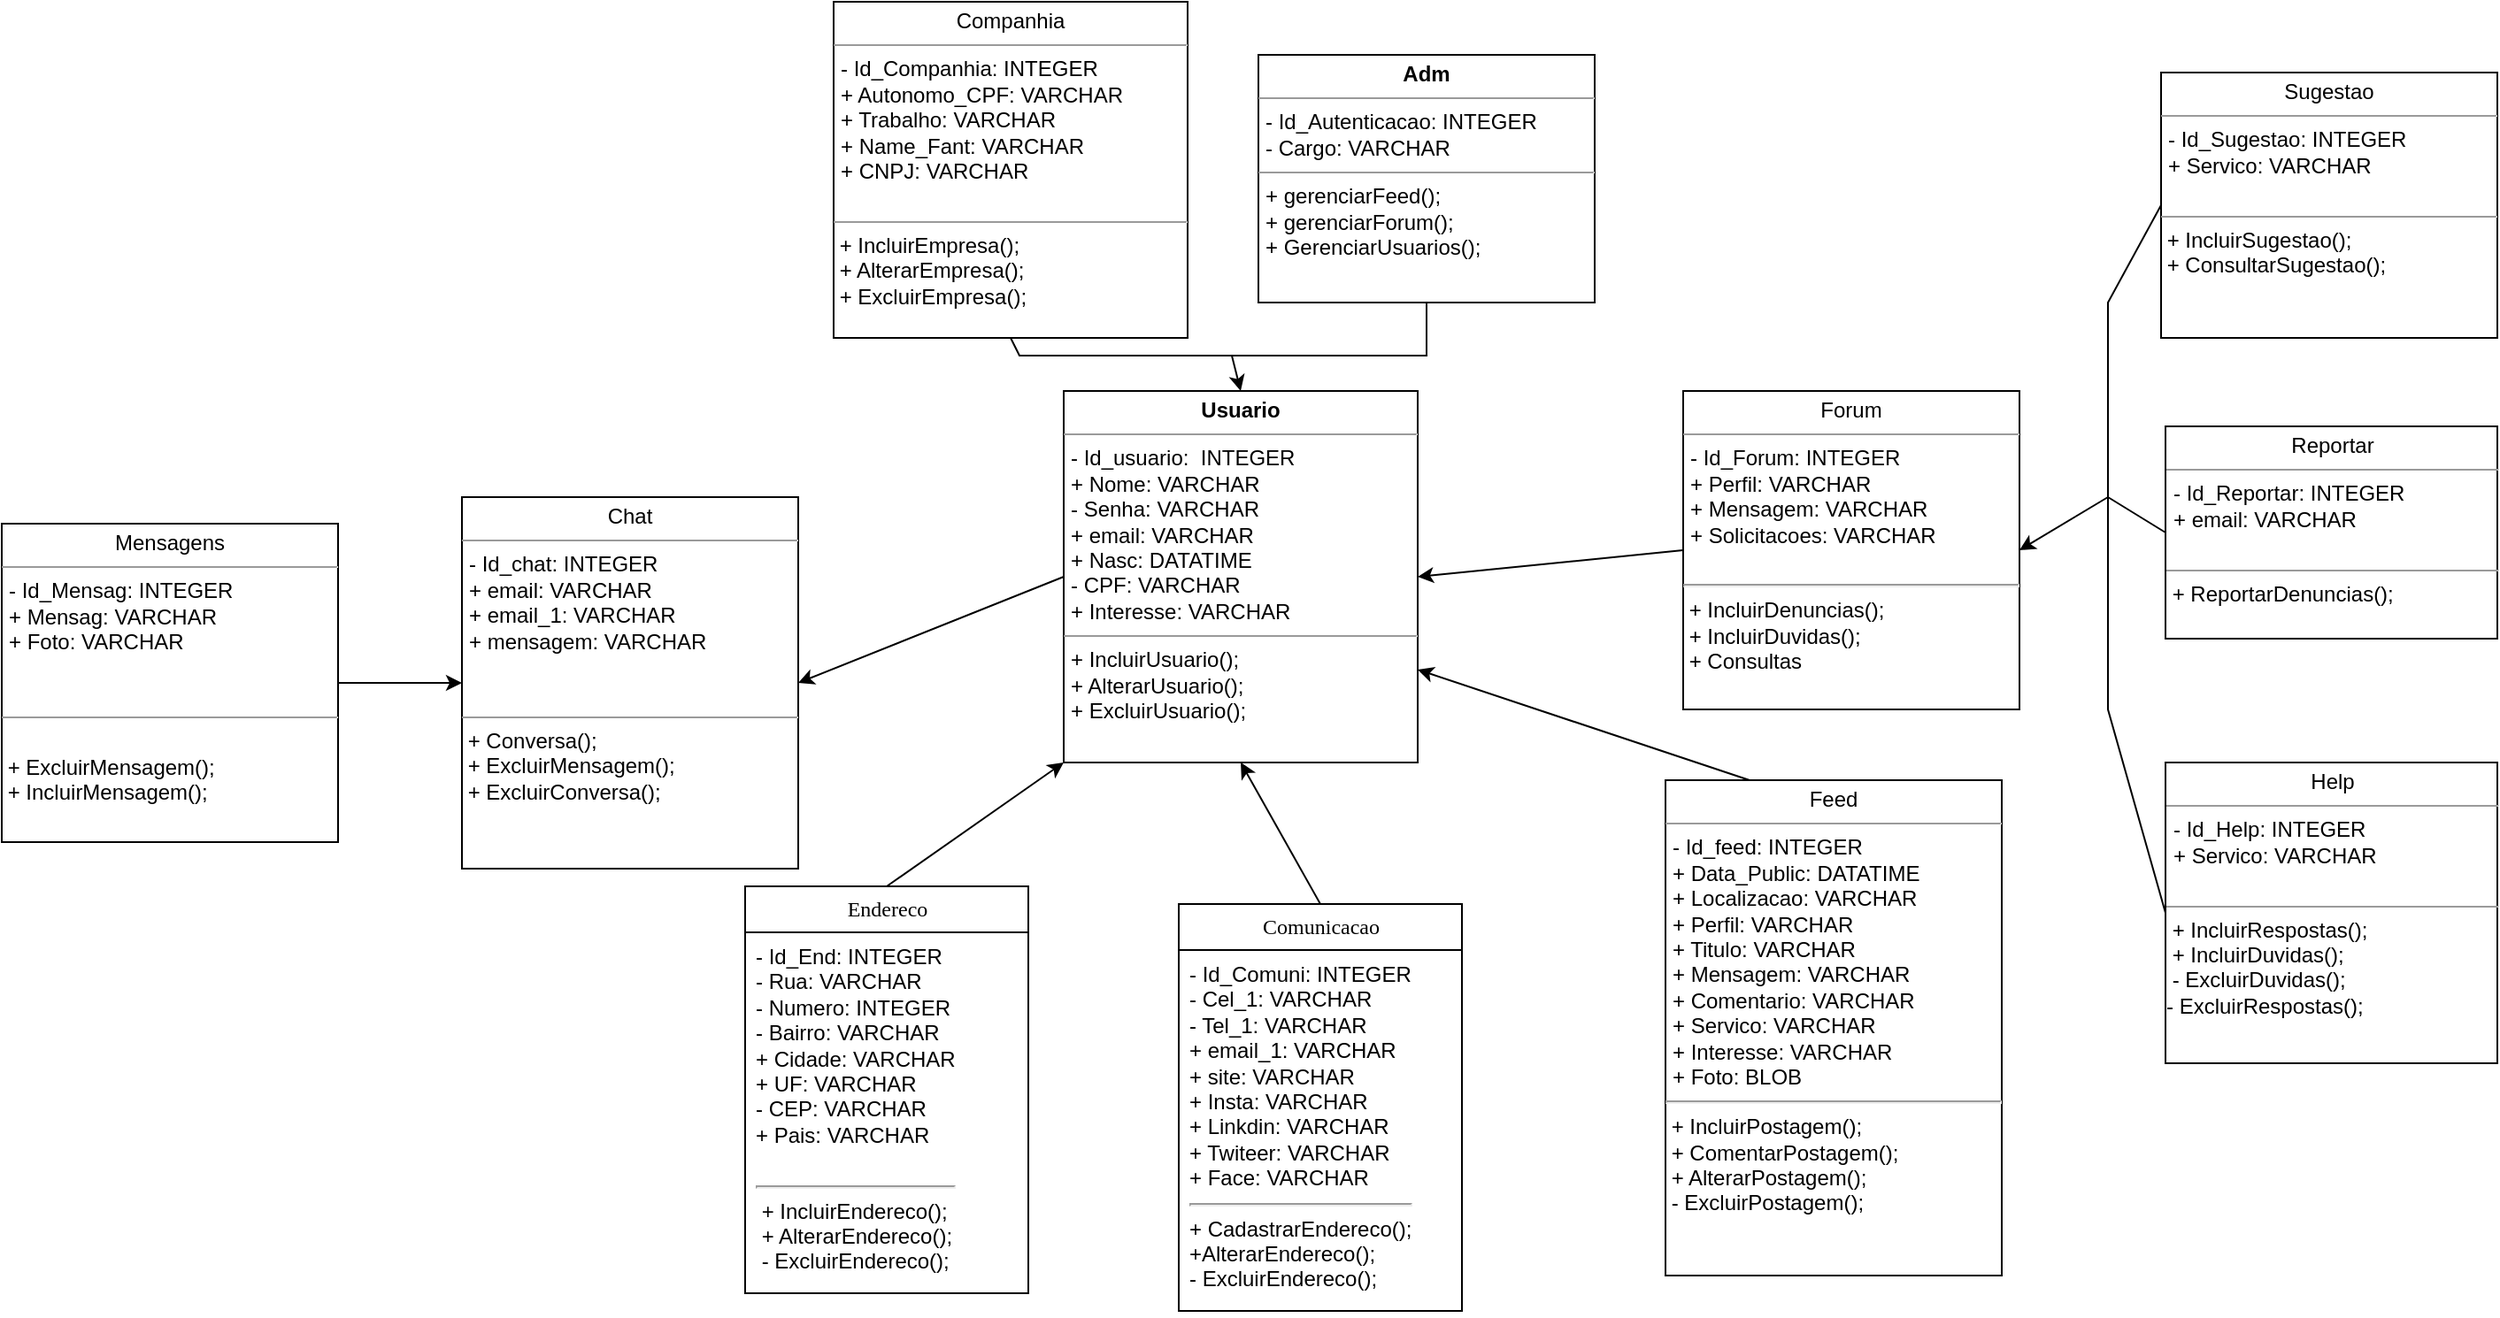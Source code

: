 <mxfile version="18.1.2" type="github">
  <diagram name="Page-1" id="c4acf3e9-155e-7222-9cf6-157b1a14988f">
    <mxGraphModel dx="2419" dy="737" grid="1" gridSize="10" guides="1" tooltips="1" connect="1" arrows="1" fold="1" page="1" pageScale="1" pageWidth="850" pageHeight="1100" background="none" math="0" shadow="0">
      <root>
        <mxCell id="0" />
        <mxCell id="1" parent="0" />
        <mxCell id="5d2195bd80daf111-5" value="&lt;font style=&quot;font-size: 12px&quot;&gt;Endereco&lt;/font&gt;" style="swimlane;html=1;fontStyle=0;childLayout=stackLayout;horizontal=1;startSize=26;fillColor=none;horizontalStack=0;resizeParent=1;resizeLast=0;collapsible=1;marginBottom=0;swimlaneFillColor=#ffffff;rounded=0;shadow=0;comic=0;labelBackgroundColor=none;strokeWidth=1;fontFamily=Verdana;fontSize=10;align=center;" parent="1" vertex="1">
          <mxGeometry x="30" y="570" width="160" height="230" as="geometry">
            <mxRectangle x="50" y="530" width="70" height="26" as="alternateBounds" />
          </mxGeometry>
        </mxCell>
        <mxCell id="5d2195bd80daf111-7" value="&lt;div&gt;- Id_End: INTEGER&lt;br&gt;&lt;/div&gt;&lt;div&gt;- Rua: VARCHAR&lt;/div&gt;&lt;div&gt;- Numero: INTEGER&lt;/div&gt;&lt;div&gt;- Bairro: VARCHAR&lt;br&gt;&lt;/div&gt;&lt;div&gt;+ Cidade: VARCHAR&lt;/div&gt;&lt;div&gt;+ UF: VARCHAR&lt;/div&gt;&lt;div&gt;- CEP: VARCHAR&lt;/div&gt;&lt;div&gt;+ Pais: VARCHAR&lt;br&gt;&lt;/div&gt;&lt;div&gt;&lt;br&gt;&lt;/div&gt;&lt;div&gt;&lt;hr&gt;&amp;nbsp;+ IncluirEndereco();&lt;/div&gt;&lt;div&gt;&amp;nbsp;+ AlterarEndereco();&lt;/div&gt;&lt;div&gt;&amp;nbsp;- ExcluirEndereco();&lt;/div&gt;" style="text;html=1;strokeColor=none;fillColor=none;align=left;verticalAlign=top;spacingLeft=4;spacingRight=4;whiteSpace=wrap;overflow=hidden;rotatable=0;points=[[0,0.5],[1,0.5]];portConstraint=eastwest;" parent="5d2195bd80daf111-5" vertex="1">
          <mxGeometry y="26" width="160" height="204" as="geometry" />
        </mxCell>
        <mxCell id="5d2195bd80daf111-18" value="&lt;p style=&quot;margin: 0px ; margin-top: 4px ; text-align: center&quot;&gt;&lt;b&gt;Usuario&lt;/b&gt;&lt;br&gt;&lt;/p&gt;&lt;hr size=&quot;1&quot;&gt;&lt;p style=&quot;margin: 0px ; margin-left: 4px&quot;&gt;- Id_usuario:&amp;nbsp; INTEGER&lt;br&gt;+ Nome: VARCHAR&lt;/p&gt;&lt;p style=&quot;margin: 0px ; margin-left: 4px&quot;&gt;- Senha: VARCHAR&lt;/p&gt;&lt;p style=&quot;margin: 0px ; margin-left: 4px&quot;&gt;+ email: VARCHAR&lt;/p&gt;&lt;p style=&quot;margin: 0px ; margin-left: 4px&quot;&gt;+ Nasc: DATATIME&lt;/p&gt;&lt;p style=&quot;margin: 0px ; margin-left: 4px&quot;&gt;- CPF: VARCHAR&lt;/p&gt;&lt;p style=&quot;margin: 0px ; margin-left: 4px&quot;&gt;+ Interesse: VARCHAR&lt;/p&gt;&lt;hr size=&quot;1&quot;&gt;&lt;p style=&quot;margin: 0px ; margin-left: 4px&quot;&gt;+ IncluirUsuario();&lt;/p&gt;&lt;p style=&quot;margin: 0px ; margin-left: 4px&quot;&gt;+ AlterarUsuario();&lt;/p&gt;&lt;p style=&quot;margin: 0px ; margin-left: 4px&quot;&gt;+ ExcluirUsuario();&lt;br&gt;&lt;/p&gt;" style="verticalAlign=top;align=left;overflow=fill;fontSize=12;fontFamily=Helvetica;html=1;rounded=0;shadow=0;comic=0;labelBackgroundColor=none;strokeWidth=1" parent="1" vertex="1">
          <mxGeometry x="210" y="290" width="200" height="210" as="geometry" />
        </mxCell>
        <mxCell id="5d2195bd80daf111-19" value="&lt;p style=&quot;margin: 0px ; margin-top: 4px ; text-align: center&quot;&gt;&lt;b&gt;Adm&lt;/b&gt;&lt;br&gt;&lt;/p&gt;&lt;hr size=&quot;1&quot;&gt;&lt;p style=&quot;margin: 0px ; margin-left: 4px&quot;&gt;- Id_Autenticacao: INTEGER&lt;br&gt;- Cargo: VARCHAR&lt;br&gt;&lt;/p&gt;&lt;hr size=&quot;1&quot;&gt;&lt;p style=&quot;margin: 0px ; margin-left: 4px&quot;&gt;+ gerenciarFeed();&lt;br&gt;+ gerenciarForum();&lt;/p&gt;&lt;p style=&quot;margin: 0px ; margin-left: 4px&quot;&gt;+ GerenciarUsuarios();&lt;/p&gt;&lt;p style=&quot;margin: 0px ; margin-left: 4px&quot;&gt;&lt;br&gt;&lt;/p&gt;" style="verticalAlign=top;align=left;overflow=fill;fontSize=12;fontFamily=Helvetica;html=1;rounded=0;shadow=0;comic=0;labelBackgroundColor=none;strokeWidth=1" parent="1" vertex="1">
          <mxGeometry x="320" y="100" width="190" height="140" as="geometry" />
        </mxCell>
        <mxCell id="NpoajAob0ViJI3xSCckA-1" value="&lt;p style=&quot;margin: 0px ; margin-top: 4px ; text-align: center&quot;&gt;Companhia&lt;br&gt;&lt;/p&gt;&lt;hr size=&quot;1&quot;&gt;&lt;p style=&quot;margin: 0px ; margin-left: 4px&quot;&gt;- Id_Companhia: INTEGER&lt;br&gt;+ Autonomo_CPF: VARCHAR&lt;/p&gt;&lt;p style=&quot;margin: 0px ; margin-left: 4px&quot;&gt;+ Trabalho: VARCHAR&lt;/p&gt;&lt;p style=&quot;margin: 0px ; margin-left: 4px&quot;&gt;+ Name_Fant: VARCHAR&lt;/p&gt;&lt;p style=&quot;margin: 0px ; margin-left: 4px&quot;&gt;+ CNPJ: VARCHAR&lt;/p&gt;&lt;p style=&quot;margin: 0px ; margin-left: 4px&quot;&gt;&lt;/p&gt;&lt;br&gt;&lt;hr size=&quot;1&quot;&gt;&amp;nbsp;+ IncluirEmpresa();&lt;br&gt;&amp;nbsp;+ AlterarEmpresa();&lt;br&gt;&amp;nbsp;+ ExcluirEmpresa();" style="verticalAlign=top;align=left;overflow=fill;fontSize=12;fontFamily=Helvetica;html=1;rounded=0;shadow=0;comic=0;labelBackgroundColor=none;strokeWidth=1" parent="1" vertex="1">
          <mxGeometry x="80" y="70" width="200" height="190" as="geometry" />
        </mxCell>
        <mxCell id="NpoajAob0ViJI3xSCckA-3" value="" style="endArrow=classic;html=1;rounded=0;entryX=0.5;entryY=0;entryDx=0;entryDy=0;" parent="1" target="5d2195bd80daf111-18" edge="1">
          <mxGeometry width="50" height="50" relative="1" as="geometry">
            <mxPoint x="305" y="270" as="sourcePoint" />
            <mxPoint x="755" y="210" as="targetPoint" />
          </mxGeometry>
        </mxCell>
        <mxCell id="NpoajAob0ViJI3xSCckA-4" value="" style="endArrow=none;html=1;rounded=0;entryX=0.5;entryY=1;entryDx=0;entryDy=0;exitX=0.5;exitY=1;exitDx=0;exitDy=0;" parent="1" source="NpoajAob0ViJI3xSCckA-1" target="5d2195bd80daf111-19" edge="1">
          <mxGeometry width="50" height="50" relative="1" as="geometry">
            <mxPoint x="400" y="400" as="sourcePoint" />
            <mxPoint x="450" y="350" as="targetPoint" />
            <Array as="points">
              <mxPoint x="185" y="270" />
              <mxPoint x="300" y="270" />
              <mxPoint x="415" y="270" />
            </Array>
          </mxGeometry>
        </mxCell>
        <mxCell id="NpoajAob0ViJI3xSCckA-5" value="&lt;font style=&quot;font-size: 12px&quot;&gt;Comunicacao&lt;/font&gt;" style="swimlane;html=1;fontStyle=0;childLayout=stackLayout;horizontal=1;startSize=26;fillColor=none;horizontalStack=0;resizeParent=1;resizeLast=0;collapsible=1;marginBottom=0;swimlaneFillColor=#ffffff;rounded=0;shadow=0;comic=0;labelBackgroundColor=none;strokeWidth=1;fontFamily=Verdana;fontSize=10;align=center;" parent="1" vertex="1">
          <mxGeometry x="275" y="580" width="160" height="230" as="geometry">
            <mxRectangle x="280" y="560" width="70" height="26" as="alternateBounds" />
          </mxGeometry>
        </mxCell>
        <mxCell id="NpoajAob0ViJI3xSCckA-6" value="&lt;div&gt;- Id_Comuni: INTEGER&lt;br&gt;&lt;/div&gt;&lt;div&gt;- Cel_1: VARCHAR&lt;/div&gt;&lt;div&gt;- Tel_1: VARCHAR&lt;/div&gt;&lt;div&gt;+ email_1: VARCHAR&lt;/div&gt;&lt;div&gt;+ site: VARCHAR&lt;/div&gt;&lt;div&gt;+ Insta: VARCHAR&lt;/div&gt;&lt;div&gt;+ Linkdin: VARCHAR&lt;/div&gt;&lt;div&gt;+ Twiteer: VARCHAR&lt;/div&gt;&lt;div&gt;+ Face: VARCHAR&lt;/div&gt;&lt;div&gt;&lt;hr&gt;+ CadastrarEndereco();&lt;/div&gt;&lt;div&gt;+AlterarEndereco();&lt;/div&gt;&lt;div&gt;- ExcluirEndereco();&lt;/div&gt;" style="text;html=1;strokeColor=none;fillColor=none;align=left;verticalAlign=top;spacingLeft=4;spacingRight=4;whiteSpace=wrap;overflow=hidden;rotatable=0;points=[[0,0.5],[1,0.5]];portConstraint=eastwest;" parent="NpoajAob0ViJI3xSCckA-5" vertex="1">
          <mxGeometry y="26" width="160" height="204" as="geometry" />
        </mxCell>
        <mxCell id="NpoajAob0ViJI3xSCckA-7" value="&lt;p style=&quot;margin: 0px ; margin-top: 4px ; text-align: center&quot;&gt;Feed&lt;br&gt;&lt;/p&gt;&lt;hr size=&quot;1&quot;&gt;&lt;p style=&quot;margin: 0px ; margin-left: 4px&quot;&gt;- Id_feed: INTEGER&lt;br&gt;+ Data_Public: DATATIME&lt;br&gt;&lt;/p&gt;&lt;p style=&quot;margin: 0px ; margin-left: 4px&quot;&gt;+ Localizacao: VARCHAR&lt;/p&gt;&lt;p style=&quot;margin: 0px ; margin-left: 4px&quot;&gt;+ Perfil: VARCHAR&lt;/p&gt;&lt;p style=&quot;margin: 0px ; margin-left: 4px&quot;&gt;+ Titulo: VARCHAR&lt;/p&gt;&lt;p style=&quot;margin: 0px ; margin-left: 4px&quot;&gt;+ Mensagem: VARCHAR&lt;/p&gt;&lt;p style=&quot;margin: 0px ; margin-left: 4px&quot;&gt;+ Comentario: VARCHAR&lt;/p&gt;&lt;p style=&quot;margin: 0px ; margin-left: 4px&quot;&gt;+ Servico: VARCHAR&lt;/p&gt;&lt;p style=&quot;margin: 0px ; margin-left: 4px&quot;&gt;+ Interesse: VARCHAR&lt;/p&gt;&lt;p style=&quot;margin: 0px ; margin-left: 4px&quot;&gt;+ Foto: BLOB&lt;br&gt;&lt;/p&gt;&lt;hr&gt;&amp;nbsp;+ IncluirPostagem();&lt;br&gt;&amp;nbsp;+ ComentarPostagem();&lt;br&gt;&amp;nbsp;+ AlterarPostagem();&lt;br&gt;&amp;nbsp;- ExcluirPostagem();&lt;br&gt;&amp;nbsp;&lt;p style=&quot;margin: 0px ; margin-left: 4px&quot;&gt;&lt;br&gt;&lt;/p&gt;&lt;p style=&quot;margin: 0px ; margin-left: 4px&quot;&gt;&lt;br&gt;&lt;/p&gt;&lt;p style=&quot;margin: 0px ; margin-left: 4px&quot;&gt;&lt;br&gt;&lt;/p&gt;&lt;p style=&quot;margin: 0px ; margin-left: 4px&quot;&gt;&lt;br&gt;&lt;/p&gt;&lt;p style=&quot;margin: 0px ; margin-left: 4px&quot;&gt;&lt;br&gt;&lt;/p&gt;&lt;p style=&quot;margin: 0px ; margin-left: 4px&quot;&gt;&lt;br&gt;&lt;/p&gt;&lt;hr size=&quot;1&quot;&gt;" style="verticalAlign=top;align=left;overflow=fill;fontSize=12;fontFamily=Helvetica;html=1;rounded=0;shadow=0;comic=0;labelBackgroundColor=none;strokeWidth=1" parent="1" vertex="1">
          <mxGeometry x="550" y="510" width="190" height="280" as="geometry" />
        </mxCell>
        <mxCell id="NpoajAob0ViJI3xSCckA-8" value="&lt;p style=&quot;margin: 0px ; margin-top: 4px ; text-align: center&quot;&gt;Forum&lt;br&gt;&lt;/p&gt;&lt;hr size=&quot;1&quot;&gt;&lt;p style=&quot;margin: 0px ; margin-left: 4px&quot;&gt;- Id_Forum: INTEGER&lt;br&gt;+ Perfil: VARCHAR&lt;/p&gt;&lt;p style=&quot;margin: 0px ; margin-left: 4px&quot;&gt;+ Mensagem: VARCHAR&lt;/p&gt;&lt;p style=&quot;margin: 0px ; margin-left: 4px&quot;&gt;+ Solicitacoes: VARCHAR&lt;/p&gt;&lt;p style=&quot;margin: 0px ; margin-left: 4px&quot;&gt;&lt;br&gt;&lt;/p&gt;&lt;p style=&quot;margin: 0px ; margin-left: 4px&quot;&gt;&lt;/p&gt;&lt;hr&gt;&amp;nbsp;+ IncluirDenuncias();&lt;br&gt;&amp;nbsp;+ IncluirDuvidas();&lt;br&gt;&amp;nbsp;+ Consultas&lt;br&gt;&lt;br&gt;&lt;br&gt;&lt;br&gt;&lt;hr size=&quot;1&quot;&gt;" style="verticalAlign=top;align=left;overflow=fill;fontSize=12;fontFamily=Helvetica;html=1;rounded=0;shadow=0;comic=0;labelBackgroundColor=none;strokeWidth=1" parent="1" vertex="1">
          <mxGeometry x="560" y="290" width="190" height="180" as="geometry" />
        </mxCell>
        <mxCell id="NpoajAob0ViJI3xSCckA-9" value="&lt;p style=&quot;margin: 0px ; margin-top: 4px ; text-align: center&quot;&gt;Sugestao&lt;br&gt;&lt;/p&gt;&lt;hr size=&quot;1&quot;&gt;&lt;p style=&quot;margin: 0px ; margin-left: 4px&quot;&gt;- Id_Sugestao: INTEGER&lt;br&gt;+ Servico: VARCHAR&lt;/p&gt;&lt;p style=&quot;margin: 0px ; margin-left: 4px&quot;&gt;&lt;br&gt;&lt;/p&gt;&lt;hr size=&quot;1&quot;&gt;&amp;nbsp;+ IncluirSugestao();&lt;br&gt;&amp;nbsp;+ ConsultarSugestao();" style="verticalAlign=top;align=left;overflow=fill;fontSize=12;fontFamily=Helvetica;html=1;rounded=0;shadow=0;comic=0;labelBackgroundColor=none;strokeWidth=1" parent="1" vertex="1">
          <mxGeometry x="830" y="110" width="190" height="150" as="geometry" />
        </mxCell>
        <mxCell id="NpoajAob0ViJI3xSCckA-10" value="&lt;p style=&quot;margin: 0px ; margin-top: 4px ; text-align: center&quot;&gt;Reportar&lt;br&gt;&lt;/p&gt;&lt;hr size=&quot;1&quot;&gt;&lt;p style=&quot;margin: 0px ; margin-left: 4px&quot;&gt;- Id_Reportar: INTEGER&lt;br&gt;+ email: VARCHAR&lt;/p&gt;&lt;p style=&quot;margin: 0px ; margin-left: 4px&quot;&gt;&lt;br&gt;&lt;/p&gt;&lt;hr size=&quot;1&quot;&gt;&amp;nbsp;+ ReportarDenuncias();" style="verticalAlign=top;align=left;overflow=fill;fontSize=12;fontFamily=Helvetica;html=1;rounded=0;shadow=0;comic=0;labelBackgroundColor=none;strokeWidth=1" parent="1" vertex="1">
          <mxGeometry x="832.5" y="310" width="187.5" height="120" as="geometry" />
        </mxCell>
        <mxCell id="NpoajAob0ViJI3xSCckA-11" value="&lt;p style=&quot;margin: 0px ; margin-top: 4px ; text-align: center&quot;&gt;Help&lt;br&gt;&lt;/p&gt;&lt;hr size=&quot;1&quot;&gt;&lt;p style=&quot;margin: 0px ; margin-left: 4px&quot;&gt;- Id_Help: INTEGER&lt;br&gt;+ Servico: VARCHAR&lt;/p&gt;&lt;p style=&quot;margin: 0px ; margin-left: 4px&quot;&gt;&lt;br&gt;&lt;/p&gt;&lt;hr size=&quot;1&quot;&gt;&amp;nbsp;+ IncluirRespostas();&lt;br&gt;&amp;nbsp;+ IncluirDuvidas();&lt;br&gt;&amp;nbsp;- ExcluirDuvidas();&lt;br&gt;- ExcluirRespostas();" style="verticalAlign=top;align=left;overflow=fill;fontSize=12;fontFamily=Helvetica;html=1;rounded=0;shadow=0;comic=0;labelBackgroundColor=none;strokeWidth=1" parent="1" vertex="1">
          <mxGeometry x="832.5" y="500" width="187.5" height="170" as="geometry" />
        </mxCell>
        <mxCell id="NpoajAob0ViJI3xSCckA-12" value="" style="endArrow=none;html=1;rounded=0;fontSize=12;entryX=0;entryY=0.5;entryDx=0;entryDy=0;exitX=0;exitY=0.5;exitDx=0;exitDy=0;" parent="1" source="NpoajAob0ViJI3xSCckA-11" target="NpoajAob0ViJI3xSCckA-9" edge="1">
          <mxGeometry width="50" height="50" relative="1" as="geometry">
            <mxPoint x="510" y="340" as="sourcePoint" />
            <mxPoint x="560" y="290" as="targetPoint" />
            <Array as="points">
              <mxPoint x="800" y="470" />
              <mxPoint x="800" y="240" />
            </Array>
          </mxGeometry>
        </mxCell>
        <mxCell id="NpoajAob0ViJI3xSCckA-13" value="" style="endArrow=none;html=1;rounded=0;fontSize=12;entryX=0;entryY=0.5;entryDx=0;entryDy=0;" parent="1" target="NpoajAob0ViJI3xSCckA-10" edge="1">
          <mxGeometry width="50" height="50" relative="1" as="geometry">
            <mxPoint x="800" y="350" as="sourcePoint" />
            <mxPoint x="560" y="290" as="targetPoint" />
          </mxGeometry>
        </mxCell>
        <mxCell id="NpoajAob0ViJI3xSCckA-14" value="" style="endArrow=classic;html=1;rounded=0;fontSize=12;entryX=1;entryY=0.5;entryDx=0;entryDy=0;" parent="1" target="NpoajAob0ViJI3xSCckA-8" edge="1">
          <mxGeometry width="50" height="50" relative="1" as="geometry">
            <mxPoint x="800" y="350" as="sourcePoint" />
            <mxPoint x="560" y="290" as="targetPoint" />
          </mxGeometry>
        </mxCell>
        <mxCell id="NpoajAob0ViJI3xSCckA-15" value="&lt;p style=&quot;margin: 0px ; margin-top: 4px ; text-align: center&quot;&gt;Chat&lt;br&gt;&lt;/p&gt;&lt;hr size=&quot;1&quot;&gt;&lt;p style=&quot;margin: 0px ; margin-left: 4px&quot;&gt;- Id_chat: INTEGER&lt;br&gt;+ email: VARCHAR&lt;/p&gt;&lt;p style=&quot;margin: 0px ; margin-left: 4px&quot;&gt;+ email_1: VARCHAR&lt;/p&gt;&lt;p style=&quot;margin: 0px ; margin-left: 4px&quot;&gt;+ mensagem: VARCHAR&lt;/p&gt;&lt;p style=&quot;margin: 0px ; margin-left: 4px&quot;&gt;&lt;br&gt;&lt;/p&gt;&lt;br&gt;&lt;hr size=&quot;1&quot;&gt;&amp;nbsp;+ Conversa();&lt;br&gt;&amp;nbsp;+ ExcluirMensagem();&lt;br&gt;&amp;nbsp;+ ExcluirConversa();" style="verticalAlign=top;align=left;overflow=fill;fontSize=12;fontFamily=Helvetica;html=1;rounded=0;shadow=0;comic=0;labelBackgroundColor=none;strokeWidth=1" parent="1" vertex="1">
          <mxGeometry x="-130" y="350" width="190" height="210" as="geometry" />
        </mxCell>
        <mxCell id="NpoajAob0ViJI3xSCckA-16" value="" style="endArrow=classic;html=1;rounded=0;fontSize=12;entryX=1;entryY=0.5;entryDx=0;entryDy=0;exitX=0;exitY=0.5;exitDx=0;exitDy=0;" parent="1" source="5d2195bd80daf111-18" target="NpoajAob0ViJI3xSCckA-15" edge="1">
          <mxGeometry width="50" height="50" relative="1" as="geometry">
            <mxPoint x="90" y="370" as="sourcePoint" />
            <mxPoint x="140" y="320" as="targetPoint" />
          </mxGeometry>
        </mxCell>
        <mxCell id="NpoajAob0ViJI3xSCckA-17" value="" style="endArrow=classic;html=1;rounded=0;fontSize=12;entryX=0.5;entryY=1;entryDx=0;entryDy=0;exitX=0.5;exitY=0;exitDx=0;exitDy=0;" parent="1" source="NpoajAob0ViJI3xSCckA-5" target="5d2195bd80daf111-18" edge="1">
          <mxGeometry width="50" height="50" relative="1" as="geometry">
            <mxPoint x="270" y="560" as="sourcePoint" />
            <mxPoint x="320" y="510" as="targetPoint" />
          </mxGeometry>
        </mxCell>
        <mxCell id="NpoajAob0ViJI3xSCckA-18" value="" style="endArrow=classic;html=1;rounded=0;fontSize=12;entryX=0;entryY=1;entryDx=0;entryDy=0;exitX=0.5;exitY=0;exitDx=0;exitDy=0;" parent="1" source="5d2195bd80daf111-5" target="5d2195bd80daf111-18" edge="1">
          <mxGeometry width="50" height="50" relative="1" as="geometry">
            <mxPoint x="90" y="580" as="sourcePoint" />
            <mxPoint x="140" y="530" as="targetPoint" />
          </mxGeometry>
        </mxCell>
        <mxCell id="NpoajAob0ViJI3xSCckA-19" value="" style="endArrow=classic;html=1;rounded=0;fontSize=12;entryX=1;entryY=0.75;entryDx=0;entryDy=0;exitX=0.25;exitY=0;exitDx=0;exitDy=0;" parent="1" source="NpoajAob0ViJI3xSCckA-7" target="5d2195bd80daf111-18" edge="1">
          <mxGeometry width="50" height="50" relative="1" as="geometry">
            <mxPoint x="400" y="490" as="sourcePoint" />
            <mxPoint x="450" y="440" as="targetPoint" />
          </mxGeometry>
        </mxCell>
        <mxCell id="NpoajAob0ViJI3xSCckA-20" value="" style="endArrow=classic;html=1;rounded=0;fontSize=12;entryX=1;entryY=0.5;entryDx=0;entryDy=0;exitX=0;exitY=0.5;exitDx=0;exitDy=0;" parent="1" source="NpoajAob0ViJI3xSCckA-8" target="5d2195bd80daf111-18" edge="1">
          <mxGeometry width="50" height="50" relative="1" as="geometry">
            <mxPoint x="400" y="490" as="sourcePoint" />
            <mxPoint x="450" y="440" as="targetPoint" />
          </mxGeometry>
        </mxCell>
        <mxCell id="NcDH-YKzkkciSpV9OMHy-3" value="&lt;p style=&quot;margin: 0px ; margin-top: 4px ; text-align: center&quot;&gt;Mensagens&lt;/p&gt;&lt;hr size=&quot;1&quot;&gt;&lt;p style=&quot;margin: 0px ; margin-left: 4px&quot;&gt;- Id_Mensag: INTEGER&lt;br&gt;+ Mensag: VARCHAR&lt;/p&gt;&lt;p style=&quot;margin: 0px ; margin-left: 4px&quot;&gt;+ Foto: VARCHAR&lt;/p&gt;&lt;p style=&quot;margin: 0px ; margin-left: 4px&quot;&gt;&lt;br&gt;&lt;/p&gt;&lt;br&gt;&lt;hr size=&quot;1&quot;&gt;&lt;br&gt;&amp;nbsp;+ ExcluirMensagem();&lt;br&gt;&amp;nbsp;+ IncluirMensagem();" style="verticalAlign=top;align=left;overflow=fill;fontSize=12;fontFamily=Helvetica;html=1;rounded=0;shadow=0;comic=0;labelBackgroundColor=none;strokeWidth=1" vertex="1" parent="1">
          <mxGeometry x="-390" y="365" width="190" height="180" as="geometry" />
        </mxCell>
        <mxCell id="NcDH-YKzkkciSpV9OMHy-4" value="" style="endArrow=classic;html=1;rounded=0;fontSize=12;entryX=0;entryY=0.5;entryDx=0;entryDy=0;exitX=1;exitY=0.5;exitDx=0;exitDy=0;" edge="1" parent="1" source="NcDH-YKzkkciSpV9OMHy-3" target="NpoajAob0ViJI3xSCckA-15">
          <mxGeometry width="50" height="50" relative="1" as="geometry">
            <mxPoint x="-260" y="460" as="sourcePoint" />
            <mxPoint x="-170" y="360" as="targetPoint" />
          </mxGeometry>
        </mxCell>
      </root>
    </mxGraphModel>
  </diagram>
</mxfile>
